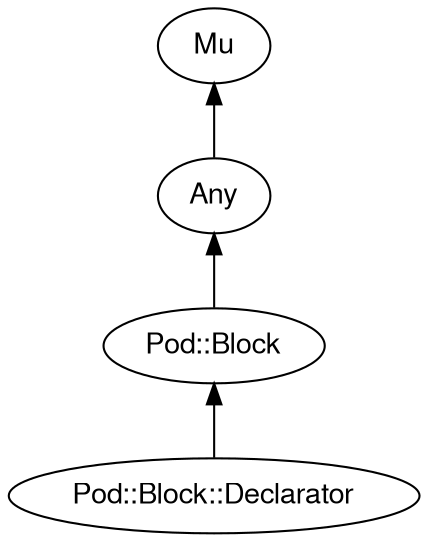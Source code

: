 digraph "perl6-type-graph" {
    rankdir=BT;
    splines=polyline;
    overlap=false; 
    // Types
    "Pod::Block::Declarator" [color="#000000", fontcolor="#000000", href="/type/Pod::Block::Declarator", fontname="FreeSans"];
    "Mu" [color="#000000", fontcolor="#000000", href="/type/Mu", fontname="FreeSans"];
    "Any" [color="#000000", fontcolor="#000000", href="/type/Any", fontname="FreeSans"];
    "Pod::Block" [color="#000000", fontcolor="#000000", href="/type/Pod::Block", fontname="FreeSans"];

    // Superclasses
    "Pod::Block::Declarator" -> "Pod::Block" [color="#000000"];
    "Any" -> "Mu" [color="#000000"];
    "Pod::Block" -> "Any" [color="#000000"];

    // Roles
}
